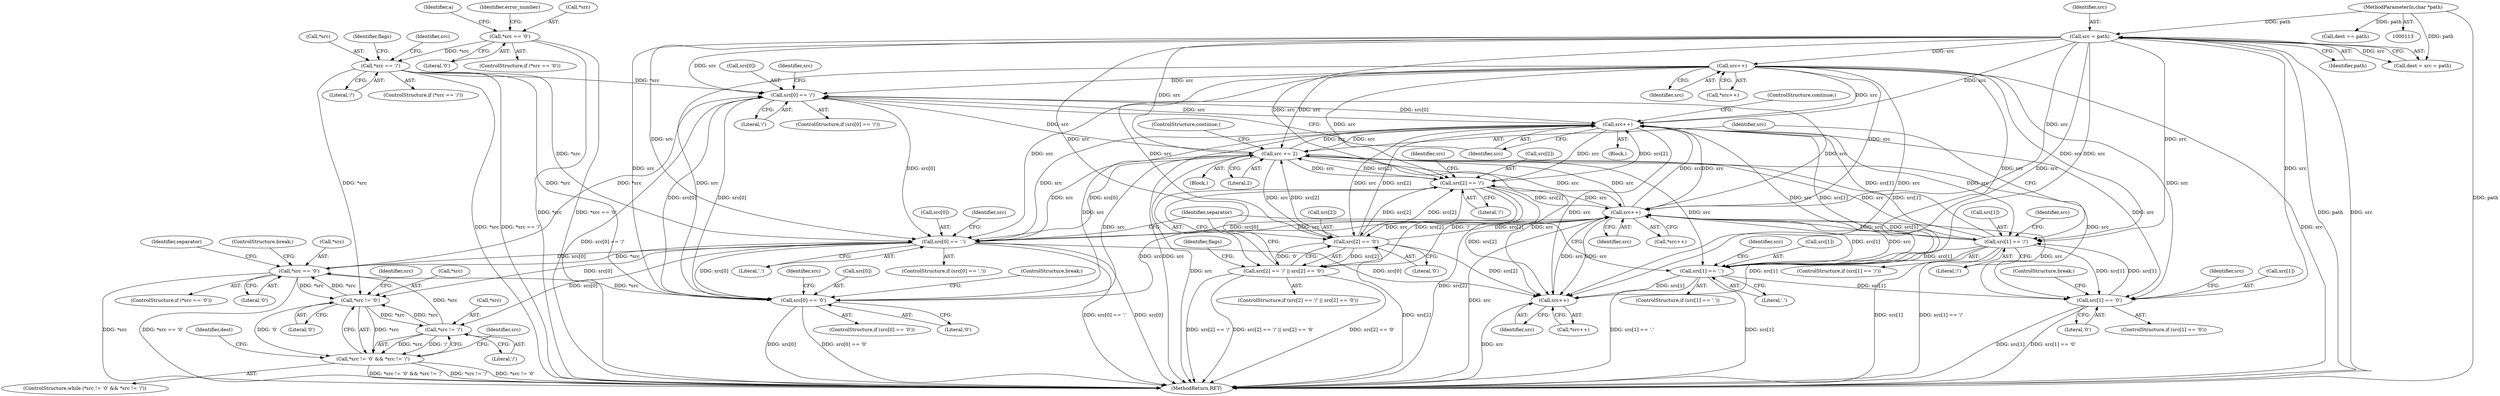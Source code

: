 digraph "0_libarchive_dfd6b54ce33960e420fb206d8872fb759b577ad9_0@array" {
"1000192" [label="(Call,src[0] == '/')"];
"1000225" [label="(Call,src += 2)"];
"1000239" [label="(Call,src[2] == '/')"];
"1000198" [label="(Call,src++)"];
"1000192" [label="(Call,src[0] == '/')"];
"1000183" [label="(Call,src[0] == '\0')"];
"1000152" [label="(Call,*src == '/')"];
"1000131" [label="(Call,*src == '\0')"];
"1000127" [label="(Call,src = path)"];
"1000114" [label="(MethodParameterIn,char *path)"];
"1000203" [label="(Call,src[0] == '.')"];
"1000178" [label="(Call,src++)"];
"1000302" [label="(Call,src++)"];
"1000291" [label="(Call,src++)"];
"1000219" [label="(Call,src[1] == '/')"];
"1000210" [label="(Call,src[1] == '\0')"];
"1000231" [label="(Call,src[1] == '.')"];
"1000244" [label="(Call,src[2] == '\0')"];
"1000294" [label="(Call,*src == '\0')"];
"1000281" [label="(Call,*src != '/')"];
"1000277" [label="(Call,*src != '\0')"];
"1000238" [label="(Call,src[2] == '/' || src[2] == '\0')"];
"1000276" [label="(Call,*src != '\0' && *src != '/')"];
"1000203" [label="(Call,src[0] == '.')"];
"1000246" [label="(Identifier,src)"];
"1000248" [label="(Literal,'\0')"];
"1000292" [label="(Identifier,src)"];
"1000232" [label="(Call,src[1])"];
"1000296" [label="(Identifier,src)"];
"1000127" [label="(Call,src = path)"];
"1000298" [label="(ControlStructure,break;)"];
"1000252" [label="(Identifier,flags)"];
"1000192" [label="(Call,src[0] == '/')"];
"1000204" [label="(Call,src[0])"];
"1000194" [label="(Identifier,src)"];
"1000131" [label="(Call,*src == '\0')"];
"1000243" [label="(Literal,'/')"];
"1000280" [label="(Literal,'\0')"];
"1000129" [label="(Identifier,path)"];
"1000282" [label="(Call,*src)"];
"1000245" [label="(Call,src[2])"];
"1000224" [label="(Block,)"];
"1000269" [label="(Identifier,separator)"];
"1000276" [label="(Call,*src != '\0' && *src != '/')"];
"1000295" [label="(Call,*src)"];
"1000114" [label="(MethodParameterIn,char *path)"];
"1000196" [label="(Literal,'/')"];
"1000183" [label="(Call,src[0] == '\0')"];
"1000155" [label="(Literal,'/')"];
"1000284" [label="(Literal,'/')"];
"1000223" [label="(Literal,'/')"];
"1000300" [label="(Identifier,separator)"];
"1000291" [label="(Call,src++)"];
"1000207" [label="(Literal,'.')"];
"1000225" [label="(Call,src += 2)"];
"1000277" [label="(Call,*src != '\0')"];
"1000235" [label="(Literal,'.')"];
"1000244" [label="(Call,src[2] == '\0')"];
"1000305" [label="(Call,dest == path)"];
"1000125" [label="(Call,dest = src = path)"];
"1000237" [label="(ControlStructure,if (src[2] == '/' || src[2] == '\0'))"];
"1000153" [label="(Call,*src)"];
"1000221" [label="(Identifier,src)"];
"1000150" [label="(Identifier,a)"];
"1000179" [label="(Identifier,src)"];
"1000199" [label="(Identifier,src)"];
"1000230" [label="(ControlStructure,if (src[1] == '.'))"];
"1000177" [label="(Call,*src++)"];
"1000220" [label="(Call,src[1])"];
"1000303" [label="(Identifier,src)"];
"1000289" [label="(Identifier,dest)"];
"1000302" [label="(Call,src++)"];
"1000226" [label="(Identifier,src)"];
"1000290" [label="(Call,*src++)"];
"1000218" [label="(ControlStructure,if (src[1] == '/'))"];
"1000191" [label="(ControlStructure,if (src[0] == '/'))"];
"1000239" [label="(Call,src[2] == '/')"];
"1000210" [label="(Call,src[1] == '\0')"];
"1000328" [label="(MethodReturn,RET)"];
"1000219" [label="(Call,src[1] == '/')"];
"1000134" [label="(Literal,'\0')"];
"1000202" [label="(ControlStructure,if (src[0] == '.'))"];
"1000137" [label="(Identifier,error_number)"];
"1000151" [label="(ControlStructure,if (*src == '/'))"];
"1000297" [label="(Literal,'\0')"];
"1000198" [label="(Call,src++)"];
"1000301" [label="(Call,*src++)"];
"1000184" [label="(Call,src[0])"];
"1000231" [label="(Call,src[1] == '.')"];
"1000182" [label="(ControlStructure,if (src[0] == '\0'))"];
"1000211" [label="(Call,src[1])"];
"1000209" [label="(ControlStructure,if (src[1] == '\0'))"];
"1000238" [label="(Call,src[2] == '/' || src[2] == '\0')"];
"1000152" [label="(Call,*src == '/')"];
"1000275" [label="(ControlStructure,while (*src != '\0' && *src != '/'))"];
"1000193" [label="(Call,src[0])"];
"1000197" [label="(Block,)"];
"1000283" [label="(Identifier,src)"];
"1000205" [label="(Identifier,src)"];
"1000178" [label="(Call,src++)"];
"1000278" [label="(Call,*src)"];
"1000216" [label="(ControlStructure,break;)"];
"1000233" [label="(Identifier,src)"];
"1000130" [label="(ControlStructure,if (*src == '\0'))"];
"1000240" [label="(Call,src[2])"];
"1000159" [label="(Identifier,flags)"];
"1000185" [label="(Identifier,src)"];
"1000132" [label="(Call,*src)"];
"1000189" [label="(ControlStructure,break;)"];
"1000200" [label="(ControlStructure,continue;)"];
"1000294" [label="(Call,*src == '\0')"];
"1000227" [label="(Literal,2)"];
"1000241" [label="(Identifier,src)"];
"1000293" [label="(ControlStructure,if (*src == '\0'))"];
"1000228" [label="(ControlStructure,continue;)"];
"1000212" [label="(Identifier,src)"];
"1000128" [label="(Identifier,src)"];
"1000214" [label="(Literal,'\0')"];
"1000187" [label="(Literal,'\0')"];
"1000281" [label="(Call,*src != '/')"];
"1000192" -> "1000191"  [label="AST: "];
"1000192" -> "1000196"  [label="CFG: "];
"1000193" -> "1000192"  [label="AST: "];
"1000196" -> "1000192"  [label="AST: "];
"1000199" -> "1000192"  [label="CFG: "];
"1000205" -> "1000192"  [label="CFG: "];
"1000192" -> "1000328"  [label="DDG: src[0] == '/'"];
"1000192" -> "1000183"  [label="DDG: src[0]"];
"1000225" -> "1000192"  [label="DDG: src"];
"1000183" -> "1000192"  [label="DDG: src[0]"];
"1000152" -> "1000192"  [label="DDG: *src"];
"1000127" -> "1000192"  [label="DDG: src"];
"1000178" -> "1000192"  [label="DDG: src"];
"1000302" -> "1000192"  [label="DDG: src"];
"1000294" -> "1000192"  [label="DDG: *src"];
"1000198" -> "1000192"  [label="DDG: src"];
"1000192" -> "1000198"  [label="DDG: src[0]"];
"1000192" -> "1000203"  [label="DDG: src[0]"];
"1000225" -> "1000224"  [label="AST: "];
"1000225" -> "1000227"  [label="CFG: "];
"1000226" -> "1000225"  [label="AST: "];
"1000227" -> "1000225"  [label="AST: "];
"1000228" -> "1000225"  [label="CFG: "];
"1000225" -> "1000328"  [label="DDG: src"];
"1000225" -> "1000183"  [label="DDG: src"];
"1000225" -> "1000198"  [label="DDG: src"];
"1000225" -> "1000203"  [label="DDG: src"];
"1000225" -> "1000210"  [label="DDG: src"];
"1000225" -> "1000219"  [label="DDG: src"];
"1000239" -> "1000225"  [label="DDG: src[2]"];
"1000198" -> "1000225"  [label="DDG: src"];
"1000219" -> "1000225"  [label="DDG: src[1]"];
"1000127" -> "1000225"  [label="DDG: src"];
"1000244" -> "1000225"  [label="DDG: src[2]"];
"1000203" -> "1000225"  [label="DDG: src[0]"];
"1000178" -> "1000225"  [label="DDG: src"];
"1000302" -> "1000225"  [label="DDG: src"];
"1000225" -> "1000231"  [label="DDG: src"];
"1000225" -> "1000239"  [label="DDG: src"];
"1000225" -> "1000244"  [label="DDG: src"];
"1000225" -> "1000291"  [label="DDG: src"];
"1000225" -> "1000302"  [label="DDG: src"];
"1000239" -> "1000238"  [label="AST: "];
"1000239" -> "1000243"  [label="CFG: "];
"1000240" -> "1000239"  [label="AST: "];
"1000243" -> "1000239"  [label="AST: "];
"1000246" -> "1000239"  [label="CFG: "];
"1000238" -> "1000239"  [label="CFG: "];
"1000239" -> "1000328"  [label="DDG: src[2]"];
"1000239" -> "1000198"  [label="DDG: src[2]"];
"1000239" -> "1000238"  [label="DDG: src[2]"];
"1000239" -> "1000238"  [label="DDG: '/'"];
"1000198" -> "1000239"  [label="DDG: src"];
"1000127" -> "1000239"  [label="DDG: src"];
"1000244" -> "1000239"  [label="DDG: src[2]"];
"1000178" -> "1000239"  [label="DDG: src"];
"1000302" -> "1000239"  [label="DDG: src"];
"1000239" -> "1000244"  [label="DDG: src[2]"];
"1000239" -> "1000291"  [label="DDG: src[2]"];
"1000239" -> "1000302"  [label="DDG: src[2]"];
"1000198" -> "1000197"  [label="AST: "];
"1000198" -> "1000199"  [label="CFG: "];
"1000199" -> "1000198"  [label="AST: "];
"1000200" -> "1000198"  [label="CFG: "];
"1000198" -> "1000328"  [label="DDG: src"];
"1000198" -> "1000183"  [label="DDG: src"];
"1000219" -> "1000198"  [label="DDG: src[1]"];
"1000127" -> "1000198"  [label="DDG: src"];
"1000244" -> "1000198"  [label="DDG: src[2]"];
"1000178" -> "1000198"  [label="DDG: src"];
"1000302" -> "1000198"  [label="DDG: src"];
"1000231" -> "1000198"  [label="DDG: src[1]"];
"1000198" -> "1000203"  [label="DDG: src"];
"1000198" -> "1000210"  [label="DDG: src"];
"1000198" -> "1000219"  [label="DDG: src"];
"1000198" -> "1000231"  [label="DDG: src"];
"1000198" -> "1000244"  [label="DDG: src"];
"1000198" -> "1000291"  [label="DDG: src"];
"1000198" -> "1000302"  [label="DDG: src"];
"1000183" -> "1000182"  [label="AST: "];
"1000183" -> "1000187"  [label="CFG: "];
"1000184" -> "1000183"  [label="AST: "];
"1000187" -> "1000183"  [label="AST: "];
"1000189" -> "1000183"  [label="CFG: "];
"1000194" -> "1000183"  [label="CFG: "];
"1000183" -> "1000328"  [label="DDG: src[0]"];
"1000183" -> "1000328"  [label="DDG: src[0] == '\0'"];
"1000152" -> "1000183"  [label="DDG: *src"];
"1000127" -> "1000183"  [label="DDG: src"];
"1000203" -> "1000183"  [label="DDG: src[0]"];
"1000178" -> "1000183"  [label="DDG: src"];
"1000302" -> "1000183"  [label="DDG: src"];
"1000294" -> "1000183"  [label="DDG: *src"];
"1000152" -> "1000151"  [label="AST: "];
"1000152" -> "1000155"  [label="CFG: "];
"1000153" -> "1000152"  [label="AST: "];
"1000155" -> "1000152"  [label="AST: "];
"1000159" -> "1000152"  [label="CFG: "];
"1000185" -> "1000152"  [label="CFG: "];
"1000152" -> "1000328"  [label="DDG: *src == '/'"];
"1000152" -> "1000328"  [label="DDG: *src"];
"1000131" -> "1000152"  [label="DDG: *src"];
"1000152" -> "1000203"  [label="DDG: *src"];
"1000152" -> "1000277"  [label="DDG: *src"];
"1000131" -> "1000130"  [label="AST: "];
"1000131" -> "1000134"  [label="CFG: "];
"1000132" -> "1000131"  [label="AST: "];
"1000134" -> "1000131"  [label="AST: "];
"1000137" -> "1000131"  [label="CFG: "];
"1000150" -> "1000131"  [label="CFG: "];
"1000131" -> "1000328"  [label="DDG: *src"];
"1000131" -> "1000328"  [label="DDG: *src == '\0'"];
"1000127" -> "1000125"  [label="AST: "];
"1000127" -> "1000129"  [label="CFG: "];
"1000128" -> "1000127"  [label="AST: "];
"1000129" -> "1000127"  [label="AST: "];
"1000125" -> "1000127"  [label="CFG: "];
"1000127" -> "1000328"  [label="DDG: path"];
"1000127" -> "1000328"  [label="DDG: src"];
"1000127" -> "1000125"  [label="DDG: src"];
"1000114" -> "1000127"  [label="DDG: path"];
"1000127" -> "1000178"  [label="DDG: src"];
"1000127" -> "1000203"  [label="DDG: src"];
"1000127" -> "1000210"  [label="DDG: src"];
"1000127" -> "1000219"  [label="DDG: src"];
"1000127" -> "1000231"  [label="DDG: src"];
"1000127" -> "1000244"  [label="DDG: src"];
"1000127" -> "1000291"  [label="DDG: src"];
"1000127" -> "1000302"  [label="DDG: src"];
"1000114" -> "1000113"  [label="AST: "];
"1000114" -> "1000328"  [label="DDG: path"];
"1000114" -> "1000125"  [label="DDG: path"];
"1000114" -> "1000305"  [label="DDG: path"];
"1000203" -> "1000202"  [label="AST: "];
"1000203" -> "1000207"  [label="CFG: "];
"1000204" -> "1000203"  [label="AST: "];
"1000207" -> "1000203"  [label="AST: "];
"1000212" -> "1000203"  [label="CFG: "];
"1000269" -> "1000203"  [label="CFG: "];
"1000203" -> "1000328"  [label="DDG: src[0] == '.'"];
"1000203" -> "1000328"  [label="DDG: src[0]"];
"1000178" -> "1000203"  [label="DDG: src"];
"1000302" -> "1000203"  [label="DDG: src"];
"1000294" -> "1000203"  [label="DDG: *src"];
"1000203" -> "1000277"  [label="DDG: src[0]"];
"1000203" -> "1000281"  [label="DDG: src[0]"];
"1000203" -> "1000291"  [label="DDG: src[0]"];
"1000203" -> "1000294"  [label="DDG: src[0]"];
"1000203" -> "1000302"  [label="DDG: src[0]"];
"1000178" -> "1000177"  [label="AST: "];
"1000178" -> "1000179"  [label="CFG: "];
"1000179" -> "1000178"  [label="AST: "];
"1000177" -> "1000178"  [label="CFG: "];
"1000178" -> "1000328"  [label="DDG: src"];
"1000178" -> "1000210"  [label="DDG: src"];
"1000178" -> "1000219"  [label="DDG: src"];
"1000178" -> "1000231"  [label="DDG: src"];
"1000178" -> "1000244"  [label="DDG: src"];
"1000178" -> "1000291"  [label="DDG: src"];
"1000178" -> "1000302"  [label="DDG: src"];
"1000302" -> "1000301"  [label="AST: "];
"1000302" -> "1000303"  [label="CFG: "];
"1000303" -> "1000302"  [label="AST: "];
"1000301" -> "1000302"  [label="CFG: "];
"1000302" -> "1000328"  [label="DDG: src"];
"1000302" -> "1000210"  [label="DDG: src"];
"1000302" -> "1000219"  [label="DDG: src"];
"1000302" -> "1000231"  [label="DDG: src"];
"1000302" -> "1000244"  [label="DDG: src"];
"1000302" -> "1000291"  [label="DDG: src"];
"1000291" -> "1000302"  [label="DDG: src"];
"1000219" -> "1000302"  [label="DDG: src[1]"];
"1000244" -> "1000302"  [label="DDG: src[2]"];
"1000231" -> "1000302"  [label="DDG: src[1]"];
"1000291" -> "1000290"  [label="AST: "];
"1000291" -> "1000292"  [label="CFG: "];
"1000292" -> "1000291"  [label="AST: "];
"1000290" -> "1000291"  [label="CFG: "];
"1000291" -> "1000328"  [label="DDG: src"];
"1000219" -> "1000291"  [label="DDG: src[1]"];
"1000244" -> "1000291"  [label="DDG: src[2]"];
"1000231" -> "1000291"  [label="DDG: src[1]"];
"1000219" -> "1000218"  [label="AST: "];
"1000219" -> "1000223"  [label="CFG: "];
"1000220" -> "1000219"  [label="AST: "];
"1000223" -> "1000219"  [label="AST: "];
"1000226" -> "1000219"  [label="CFG: "];
"1000233" -> "1000219"  [label="CFG: "];
"1000219" -> "1000328"  [label="DDG: src[1] == '/'"];
"1000219" -> "1000328"  [label="DDG: src[1]"];
"1000219" -> "1000210"  [label="DDG: src[1]"];
"1000210" -> "1000219"  [label="DDG: src[1]"];
"1000219" -> "1000231"  [label="DDG: src[1]"];
"1000210" -> "1000209"  [label="AST: "];
"1000210" -> "1000214"  [label="CFG: "];
"1000211" -> "1000210"  [label="AST: "];
"1000214" -> "1000210"  [label="AST: "];
"1000216" -> "1000210"  [label="CFG: "];
"1000221" -> "1000210"  [label="CFG: "];
"1000210" -> "1000328"  [label="DDG: src[1] == '\0'"];
"1000210" -> "1000328"  [label="DDG: src[1]"];
"1000231" -> "1000210"  [label="DDG: src[1]"];
"1000231" -> "1000230"  [label="AST: "];
"1000231" -> "1000235"  [label="CFG: "];
"1000232" -> "1000231"  [label="AST: "];
"1000235" -> "1000231"  [label="AST: "];
"1000241" -> "1000231"  [label="CFG: "];
"1000269" -> "1000231"  [label="CFG: "];
"1000231" -> "1000328"  [label="DDG: src[1] == '.'"];
"1000231" -> "1000328"  [label="DDG: src[1]"];
"1000244" -> "1000238"  [label="AST: "];
"1000244" -> "1000248"  [label="CFG: "];
"1000245" -> "1000244"  [label="AST: "];
"1000248" -> "1000244"  [label="AST: "];
"1000238" -> "1000244"  [label="CFG: "];
"1000244" -> "1000328"  [label="DDG: src[2]"];
"1000244" -> "1000238"  [label="DDG: src[2]"];
"1000244" -> "1000238"  [label="DDG: '\0'"];
"1000294" -> "1000293"  [label="AST: "];
"1000294" -> "1000297"  [label="CFG: "];
"1000295" -> "1000294"  [label="AST: "];
"1000297" -> "1000294"  [label="AST: "];
"1000298" -> "1000294"  [label="CFG: "];
"1000300" -> "1000294"  [label="CFG: "];
"1000294" -> "1000328"  [label="DDG: *src == '\0'"];
"1000294" -> "1000328"  [label="DDG: *src"];
"1000294" -> "1000277"  [label="DDG: *src"];
"1000281" -> "1000294"  [label="DDG: *src"];
"1000277" -> "1000294"  [label="DDG: *src"];
"1000281" -> "1000276"  [label="AST: "];
"1000281" -> "1000284"  [label="CFG: "];
"1000282" -> "1000281"  [label="AST: "];
"1000284" -> "1000281"  [label="AST: "];
"1000276" -> "1000281"  [label="CFG: "];
"1000281" -> "1000277"  [label="DDG: *src"];
"1000281" -> "1000276"  [label="DDG: *src"];
"1000281" -> "1000276"  [label="DDG: '/'"];
"1000277" -> "1000281"  [label="DDG: *src"];
"1000277" -> "1000276"  [label="AST: "];
"1000277" -> "1000280"  [label="CFG: "];
"1000278" -> "1000277"  [label="AST: "];
"1000280" -> "1000277"  [label="AST: "];
"1000283" -> "1000277"  [label="CFG: "];
"1000276" -> "1000277"  [label="CFG: "];
"1000277" -> "1000276"  [label="DDG: *src"];
"1000277" -> "1000276"  [label="DDG: '\0'"];
"1000238" -> "1000237"  [label="AST: "];
"1000252" -> "1000238"  [label="CFG: "];
"1000269" -> "1000238"  [label="CFG: "];
"1000238" -> "1000328"  [label="DDG: src[2] == '/'"];
"1000238" -> "1000328"  [label="DDG: src[2] == '/' || src[2] == '\0'"];
"1000238" -> "1000328"  [label="DDG: src[2] == '\0'"];
"1000276" -> "1000275"  [label="AST: "];
"1000289" -> "1000276"  [label="CFG: "];
"1000296" -> "1000276"  [label="CFG: "];
"1000276" -> "1000328"  [label="DDG: *src != '\0' && *src != '/'"];
"1000276" -> "1000328"  [label="DDG: *src != '/'"];
"1000276" -> "1000328"  [label="DDG: *src != '\0'"];
}

